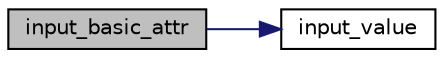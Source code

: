 digraph "input_basic_attr"
{
 // INTERACTIVE_SVG=YES
 // LATEX_PDF_SIZE
  bgcolor="transparent";
  edge [fontname="Helvetica",fontsize="10",labelfontname="Helvetica",labelfontsize="10"];
  node [fontname="Helvetica",fontsize="10",shape=record];
  rankdir="LR";
  Node1 [label="input_basic_attr",height=0.2,width=0.4,color="black", fillcolor="grey75", style="filled", fontcolor="black",tooltip=" "];
  Node1 -> Node2 [color="midnightblue",fontsize="10",style="solid",fontname="Helvetica"];
  Node2 [label="input_value",height=0.2,width=0.4,color="black",URL="$dc/d60/test__smartfb_8c.html#a50d6e69d1a5a97b463121bb35ca8b5c5",tooltip=" "];
}
